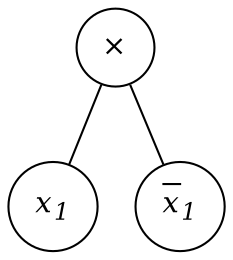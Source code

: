graph{
  {
    node [shape=circle]
  }

  a [shape=circle, label=<&times;>]
  b [shape=circle, label=<<I>x<SUB>1</SUB></I>>]
  c [shape=circle, label=<<I><O>x</O><SUB>1</SUB></I>>]

  a -- b
  a -- c
}
